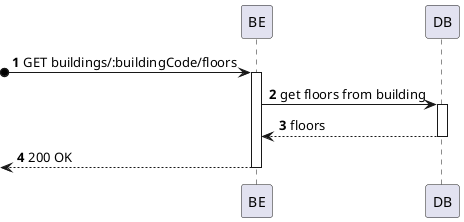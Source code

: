@startuml process-view
autonumber
participant BE as "BE"
participant DB as "DB"

?o-> BE : GET buildings/:buildingCode/floors
activate BE

BE -> DB : get floors from building
activate DB
DB --> BE : floors
deactivate DB

<-- BE : 200 OK
deactivate BE

@enduml
